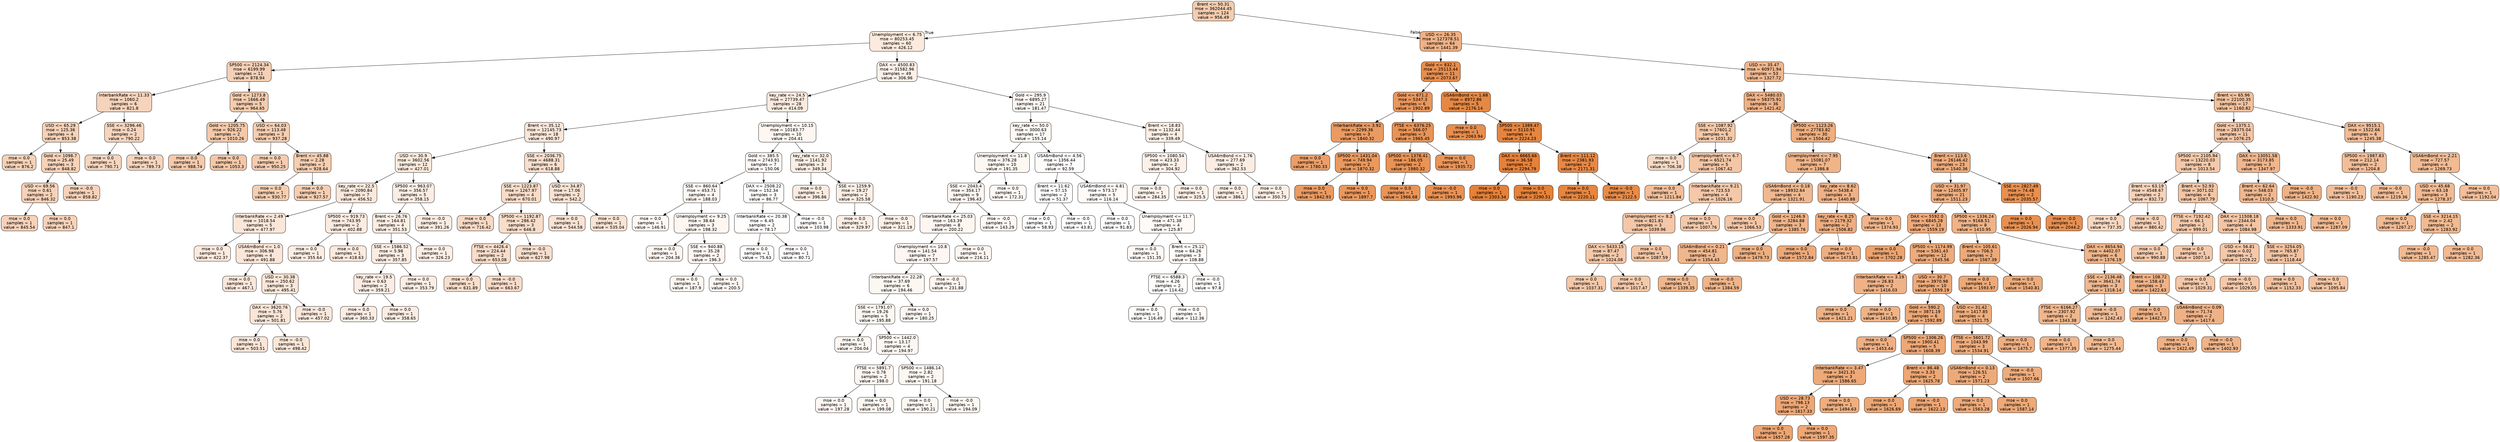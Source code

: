 digraph Tree {
node [shape=box, style="filled, rounded", color="black", fontname=helvetica] ;
edge [fontname=helvetica] ;
0 [label="Brent <= 50.31\nmse = 362044.45\nsamples = 124\nvalue = 956.49", fillcolor="#f4ccaf"] ;
1 [label="Unemployment <= 6.75\nmse = 80253.45\nsamples = 60\nvalue = 426.12", fillcolor="#fbeadd"] ;
0 -> 1 [labeldistance=2.5, labelangle=45, headlabel="True"] ;
2 [label="SP500 <= 2124.34\nmse = 6199.99\nsamples = 11\nvalue = 878.94", fillcolor="#f5d0b6"] ;
1 -> 2 ;
3 [label="InterbankRate <= 11.33\nmse = 1060.2\nsamples = 6\nvalue = 821.8", fillcolor="#f6d4bb"] ;
2 -> 3 ;
4 [label="USD <= 65.29\nmse = 125.36\nsamples = 4\nvalue = 853.38", fillcolor="#f6d2b8"] ;
3 -> 4 ;
5 [label="mse = 0.0\nsamples = 1\nvalue = 876.2", fillcolor="#f5d1b6"] ;
4 -> 5 ;
6 [label="Gold <= 1098.7\nmse = 25.49\nsamples = 3\nvalue = 848.82", fillcolor="#f6d2b8"] ;
4 -> 6 ;
7 [label="USD <= 69.56\nmse = 0.61\nsamples = 2\nvalue = 846.32", fillcolor="#f6d2b9"] ;
6 -> 7 ;
8 [label="mse = 0.0\nsamples = 1\nvalue = 845.54", fillcolor="#f6d2b9"] ;
7 -> 8 ;
9 [label="mse = 0.0\nsamples = 1\nvalue = 847.1", fillcolor="#f6d2b9"] ;
7 -> 9 ;
10 [label="mse = -0.0\nsamples = 1\nvalue = 858.82", fillcolor="#f6d2b8"] ;
6 -> 10 ;
11 [label="SSE <= 3296.46\nmse = 0.24\nsamples = 2\nvalue = 790.22", fillcolor="#f6d5be"] ;
3 -> 11 ;
12 [label="mse = 0.0\nsamples = 1\nvalue = 790.71", fillcolor="#f6d5be"] ;
11 -> 12 ;
13 [label="mse = 0.0\nsamples = 1\nvalue = 789.73", fillcolor="#f6d5be"] ;
11 -> 13 ;
14 [label="Gold <= 1273.8\nmse = 1666.49\nsamples = 5\nvalue = 964.65", fillcolor="#f4ccae"] ;
2 -> 14 ;
15 [label="Gold <= 1205.75\nmse = 926.22\nsamples = 2\nvalue = 1010.26", fillcolor="#f4c9aa"] ;
14 -> 15 ;
16 [label="mse = 0.0\nsamples = 1\nvalue = 988.74", fillcolor="#f4caac"] ;
15 -> 16 ;
17 [label="mse = 0.0\nsamples = 1\nvalue = 1053.3", fillcolor="#f3c7a7"] ;
15 -> 17 ;
18 [label="USD <= 64.03\nmse = 113.48\nsamples = 3\nvalue = 937.28", fillcolor="#f5cdb1"] ;
14 -> 18 ;
19 [label="mse = 0.0\nsamples = 1\nvalue = 950.25", fillcolor="#f5ccb0"] ;
18 -> 19 ;
20 [label="Brent <= 45.88\nmse = 2.28\nsamples = 2\nvalue = 928.64", fillcolor="#f5ceb1"] ;
18 -> 20 ;
21 [label="mse = 0.0\nsamples = 1\nvalue = 930.77", fillcolor="#f5ceb1"] ;
20 -> 21 ;
22 [label="mse = 0.0\nsamples = 1\nvalue = 927.57", fillcolor="#f5ceb2"] ;
20 -> 22 ;
23 [label="DAX <= 4500.83\nmse = 31582.96\nsamples = 49\nvalue = 306.96", fillcolor="#fcf0e8"] ;
1 -> 23 ;
24 [label="key_rate <= 24.5\nmse = 27739.47\nsamples = 28\nvalue = 414.09", fillcolor="#fbeadf"] ;
23 -> 24 ;
25 [label="Brent <= 35.12\nmse = 12145.73\nsamples = 18\nvalue = 490.97", fillcolor="#fae6d8"] ;
24 -> 25 ;
26 [label="USD <= 30.9\nmse = 3602.56\nsamples = 12\nvalue = 427.01", fillcolor="#fbeadd"] ;
25 -> 26 ;
27 [label="key_rate <= 22.5\nmse = 2090.84\nsamples = 7\nvalue = 456.52", fillcolor="#fae8db"] ;
26 -> 27 ;
28 [label="InterbankRate <= 2.49\nmse = 1018.54\nsamples = 5\nvalue = 477.97", fillcolor="#fae7d9"] ;
27 -> 28 ;
29 [label="mse = 0.0\nsamples = 1\nvalue = 422.37", fillcolor="#fbeade"] ;
28 -> 29 ;
30 [label="USA6mBond <= 1.0\nmse = 306.98\nsamples = 4\nvalue = 491.88", fillcolor="#fae6d8"] ;
28 -> 30 ;
31 [label="mse = 0.0\nsamples = 1\nvalue = 467.1", fillcolor="#fae7da"] ;
30 -> 31 ;
32 [label="USD <= 30.38\nmse = 250.62\nsamples = 3\nvalue = 495.41", fillcolor="#fae6d7"] ;
30 -> 32 ;
33 [label="DAX <= 3620.76\nmse = 5.76\nsamples = 2\nvalue = 501.81", fillcolor="#fae5d7"] ;
32 -> 33 ;
34 [label="mse = 0.0\nsamples = 1\nvalue = 503.51", fillcolor="#fae5d7"] ;
33 -> 34 ;
35 [label="mse = -0.0\nsamples = 1\nvalue = 498.42", fillcolor="#fae6d7"] ;
33 -> 35 ;
36 [label="mse = -0.0\nsamples = 1\nvalue = 457.02", fillcolor="#fae8db"] ;
32 -> 36 ;
37 [label="SP500 <= 919.73\nmse = 743.95\nsamples = 2\nvalue = 402.88", fillcolor="#fbebe0"] ;
27 -> 37 ;
38 [label="mse = 0.0\nsamples = 1\nvalue = 355.64", fillcolor="#fbeee4"] ;
37 -> 38 ;
39 [label="mse = 0.0\nsamples = 1\nvalue = 418.63", fillcolor="#fbeade"] ;
37 -> 39 ;
40 [label="SP500 <= 963.07\nmse = 356.57\nsamples = 5\nvalue = 358.15", fillcolor="#fbede3"] ;
26 -> 40 ;
41 [label="Brent <= 26.76\nmse = 164.81\nsamples = 4\nvalue = 351.53", fillcolor="#fbeee4"] ;
40 -> 41 ;
42 [label="SSE <= 1586.52\nmse = 5.98\nsamples = 3\nvalue = 357.85", fillcolor="#fbede3"] ;
41 -> 42 ;
43 [label="key_rate <= 19.5\nmse = 0.63\nsamples = 2\nvalue = 359.21", fillcolor="#fbede3"] ;
42 -> 43 ;
44 [label="mse = 0.0\nsamples = 1\nvalue = 360.33", fillcolor="#fbede3"] ;
43 -> 44 ;
45 [label="mse = 0.0\nsamples = 1\nvalue = 358.65", fillcolor="#fbede3"] ;
43 -> 45 ;
46 [label="mse = 0.0\nsamples = 1\nvalue = 353.79", fillcolor="#fbeee4"] ;
42 -> 46 ;
47 [label="mse = 0.0\nsamples = 1\nvalue = 326.23", fillcolor="#fcefe6"] ;
41 -> 47 ;
48 [label="mse = -0.0\nsamples = 1\nvalue = 391.26", fillcolor="#fbece1"] ;
40 -> 48 ;
49 [label="SSE <= 2036.75\nmse = 4688.31\nsamples = 6\nvalue = 618.88", fillcolor="#f8dfcd"] ;
25 -> 49 ;
50 [label="SSE <= 1223.87\nmse = 1267.97\nsamples = 4\nvalue = 670.01", fillcolor="#f8dcc8"] ;
49 -> 50 ;
51 [label="mse = 0.0\nsamples = 1\nvalue = 716.42", fillcolor="#f7d9c4"] ;
50 -> 51 ;
52 [label="SP500 <= 1192.87\nmse = 286.42\nsamples = 3\nvalue = 646.8", fillcolor="#f8ddca"] ;
50 -> 52 ;
53 [label="FTSE <= 4426.4\nmse = 224.44\nsamples = 2\nvalue = 653.08", fillcolor="#f8ddca"] ;
52 -> 53 ;
54 [label="mse = 0.0\nsamples = 1\nvalue = 631.89", fillcolor="#f8decb"] ;
53 -> 54 ;
55 [label="mse = -0.0\nsamples = 1\nvalue = 663.67", fillcolor="#f8dcc9"] ;
53 -> 55 ;
56 [label="mse = -0.0\nsamples = 1\nvalue = 627.98", fillcolor="#f8decc"] ;
52 -> 56 ;
57 [label="USD <= 34.87\nmse = 17.06\nsamples = 2\nvalue = 542.2", fillcolor="#f9e3d3"] ;
49 -> 57 ;
58 [label="mse = 0.0\nsamples = 1\nvalue = 544.58", fillcolor="#f9e3d3"] ;
57 -> 58 ;
59 [label="mse = 0.0\nsamples = 1\nvalue = 535.04", fillcolor="#f9e4d4"] ;
57 -> 59 ;
60 [label="Unemployment <= 10.15\nmse = 10183.77\nsamples = 10\nvalue = 204.41", fillcolor="#fdf6f1"] ;
24 -> 60 ;
61 [label="Gold <= 385.5\nmse = 2743.91\nsamples = 7\nvalue = 150.06", fillcolor="#fef9f6"] ;
60 -> 61 ;
62 [label="SSE <= 860.64\nmse = 453.71\nsamples = 4\nvalue = 188.03", fillcolor="#fdf7f2"] ;
61 -> 62 ;
63 [label="mse = 0.0\nsamples = 1\nvalue = 146.91", fillcolor="#fef9f6"] ;
62 -> 63 ;
64 [label="Unemployment <= 9.25\nmse = 38.64\nsamples = 3\nvalue = 198.32", fillcolor="#fdf6f1"] ;
62 -> 64 ;
65 [label="mse = 0.0\nsamples = 1\nvalue = 204.36", fillcolor="#fdf6f1"] ;
64 -> 65 ;
66 [label="SSE <= 940.88\nmse = 35.28\nsamples = 2\nvalue = 196.3", fillcolor="#fdf6f2"] ;
64 -> 66 ;
67 [label="mse = 0.0\nsamples = 1\nvalue = 187.9", fillcolor="#fdf7f2"] ;
66 -> 67 ;
68 [label="mse = 0.0\nsamples = 1\nvalue = 200.5", fillcolor="#fdf6f1"] ;
66 -> 68 ;
69 [label="DAX <= 2508.22\nmse = 152.34\nsamples = 3\nvalue = 86.77", fillcolor="#fffdfb"] ;
61 -> 69 ;
70 [label="InterbankRate <= 20.38\nmse = 6.45\nsamples = 2\nvalue = 78.17", fillcolor="#fffdfc"] ;
69 -> 70 ;
71 [label="mse = 0.0\nsamples = 1\nvalue = 75.63", fillcolor="#fffdfc"] ;
70 -> 71 ;
72 [label="mse = 0.0\nsamples = 1\nvalue = 80.71", fillcolor="#fffdfc"] ;
70 -> 72 ;
73 [label="mse = -0.0\nsamples = 1\nvalue = 103.98", fillcolor="#fefcfa"] ;
69 -> 73 ;
74 [label="key_rate <= 32.0\nmse = 1141.92\nsamples = 3\nvalue = 349.34", fillcolor="#fbeee4"] ;
60 -> 74 ;
75 [label="mse = 0.0\nsamples = 1\nvalue = 396.86", fillcolor="#fbebe0"] ;
74 -> 75 ;
76 [label="SSE <= 1259.9\nmse = 19.27\nsamples = 2\nvalue = 325.58", fillcolor="#fcefe6"] ;
74 -> 76 ;
77 [label="mse = 0.0\nsamples = 1\nvalue = 329.97", fillcolor="#fcefe6"] ;
76 -> 77 ;
78 [label="mse = -0.0\nsamples = 1\nvalue = 321.19", fillcolor="#fcf0e7"] ;
76 -> 78 ;
79 [label="Gold <= 295.9\nmse = 6895.27\nsamples = 21\nvalue = 181.47", fillcolor="#fdf7f3"] ;
23 -> 79 ;
80 [label="key_rate <= 50.0\nmse = 3000.63\nsamples = 17\nvalue = 155.14", fillcolor="#fef9f5"] ;
79 -> 80 ;
81 [label="Unemployment <= 11.8\nmse = 376.28\nsamples = 10\nvalue = 191.35", fillcolor="#fdf7f2"] ;
80 -> 81 ;
82 [label="SSE <= 2043.4\nmse = 354.17\nsamples = 9\nvalue = 196.43", fillcolor="#fdf6f2"] ;
81 -> 82 ;
83 [label="InterbankRate <= 25.03\nmse = 163.39\nsamples = 8\nvalue = 200.22", fillcolor="#fdf6f1"] ;
82 -> 83 ;
84 [label="Unemployment <= 10.8\nmse = 141.54\nsamples = 7\nvalue = 197.57", fillcolor="#fdf6f2"] ;
83 -> 84 ;
85 [label="InterbankRate <= 22.28\nmse = 37.69\nsamples = 6\nvalue = 194.46", fillcolor="#fdf7f2"] ;
84 -> 85 ;
86 [label="SSE <= 1791.07\nmse = 19.26\nsamples = 5\nvalue = 195.88", fillcolor="#fdf7f2"] ;
85 -> 86 ;
87 [label="mse = 0.0\nsamples = 1\nvalue = 204.04", fillcolor="#fdf6f1"] ;
86 -> 87 ;
88 [label="SP500 <= 1442.0\nmse = 13.17\nsamples = 4\nvalue = 194.97", fillcolor="#fdf7f2"] ;
86 -> 88 ;
89 [label="FTSE <= 5891.7\nmse = 0.78\nsamples = 2\nvalue = 198.0", fillcolor="#fdf6f1"] ;
88 -> 89 ;
90 [label="mse = 0.0\nsamples = 1\nvalue = 197.28", fillcolor="#fdf6f2"] ;
89 -> 90 ;
91 [label="mse = 0.0\nsamples = 1\nvalue = 199.08", fillcolor="#fdf6f1"] ;
89 -> 91 ;
92 [label="SP500 <= 1486.14\nmse = 2.82\nsamples = 2\nvalue = 191.18", fillcolor="#fdf7f2"] ;
88 -> 92 ;
93 [label="mse = 0.0\nsamples = 1\nvalue = 190.21", fillcolor="#fdf7f2"] ;
92 -> 93 ;
94 [label="mse = -0.0\nsamples = 1\nvalue = 194.09", fillcolor="#fdf7f2"] ;
92 -> 94 ;
95 [label="mse = 0.0\nsamples = 1\nvalue = 180.25", fillcolor="#fdf7f3"] ;
85 -> 95 ;
96 [label="mse = -0.0\nsamples = 1\nvalue = 231.88", fillcolor="#fdf5ef"] ;
84 -> 96 ;
97 [label="mse = 0.0\nsamples = 1\nvalue = 216.11", fillcolor="#fdf5f0"] ;
83 -> 97 ;
98 [label="mse = -0.0\nsamples = 1\nvalue = 143.29", fillcolor="#fef9f6"] ;
82 -> 98 ;
99 [label="mse = 0.0\nsamples = 1\nvalue = 172.31", fillcolor="#fef8f4"] ;
81 -> 99 ;
100 [label="USA6mBond <= 4.56\nmse = 1356.44\nsamples = 7\nvalue = 92.59", fillcolor="#fefcfb"] ;
80 -> 100 ;
101 [label="Brent <= 11.62\nmse = 57.15\nsamples = 2\nvalue = 51.37", fillcolor="#fffffe"] ;
100 -> 101 ;
102 [label="mse = 0.0\nsamples = 1\nvalue = 58.93", fillcolor="#fffefe"] ;
101 -> 102 ;
103 [label="mse = -0.0\nsamples = 1\nvalue = 43.81", fillcolor="#ffffff"] ;
101 -> 103 ;
104 [label="USA6mBond <= 4.81\nmse = 573.17\nsamples = 5\nvalue = 116.14", fillcolor="#fefbf9"] ;
100 -> 104 ;
105 [label="mse = 0.0\nsamples = 1\nvalue = 91.83", fillcolor="#fefcfb"] ;
104 -> 105 ;
106 [label="Unemployment <= 11.7\nmse = 471.38\nsamples = 4\nvalue = 125.87", fillcolor="#fefaf8"] ;
104 -> 106 ;
107 [label="mse = 0.0\nsamples = 1\nvalue = 151.35", fillcolor="#fef9f6"] ;
106 -> 107 ;
108 [label="Brent <= 25.12\nmse = 64.26\nsamples = 3\nvalue = 108.88", fillcolor="#fefbf9"] ;
106 -> 108 ;
109 [label="FTSE <= 6588.3\nmse = 4.26\nsamples = 2\nvalue = 114.42", fillcolor="#fefbf9"] ;
108 -> 109 ;
110 [label="mse = 0.0\nsamples = 1\nvalue = 116.49", fillcolor="#fefbf9"] ;
109 -> 110 ;
111 [label="mse = 0.0\nsamples = 1\nvalue = 112.36", fillcolor="#fefbf9"] ;
109 -> 111 ;
112 [label="mse = -0.0\nsamples = 1\nvalue = 97.8", fillcolor="#fefcfa"] ;
108 -> 112 ;
113 [label="Brent <= 18.83\nmse = 1132.44\nsamples = 4\nvalue = 339.49", fillcolor="#fcefe5"] ;
79 -> 113 ;
114 [label="SP500 <= 1080.54\nmse = 423.33\nsamples = 2\nvalue = 304.92", fillcolor="#fcf0e8"] ;
113 -> 114 ;
115 [label="mse = 0.0\nsamples = 1\nvalue = 284.35", fillcolor="#fcf2ea"] ;
114 -> 115 ;
116 [label="mse = 0.0\nsamples = 1\nvalue = 325.5", fillcolor="#fcefe6"] ;
114 -> 116 ;
117 [label="USA6mBond <= 1.76\nmse = 277.69\nsamples = 2\nvalue = 362.53", fillcolor="#fbede3"] ;
113 -> 117 ;
118 [label="mse = 0.0\nsamples = 1\nvalue = 386.1", fillcolor="#fbece1"] ;
117 -> 118 ;
119 [label="mse = 0.0\nsamples = 1\nvalue = 350.75", fillcolor="#fbeee4"] ;
117 -> 119 ;
120 [label="USD <= 26.35\nmse = 127378.51\nsamples = 64\nvalue = 1441.39", fillcolor="#efb185"] ;
0 -> 120 [labeldistance=2.5, labelangle=-45, headlabel="False"] ;
121 [label="Gold <= 832.1\nmse = 25113.44\nsamples = 11\nvalue = 2073.67", fillcolor="#e88e4d"] ;
120 -> 121 ;
122 [label="Gold <= 671.2\nmse = 5347.3\nsamples = 6\nvalue = 1902.89", fillcolor="#ea975c"] ;
121 -> 122 ;
123 [label="InterbankRate <= 3.92\nmse = 2299.36\nsamples = 3\nvalue = 1840.32", fillcolor="#ea9b62"] ;
122 -> 123 ;
124 [label="mse = 0.0\nsamples = 1\nvalue = 1780.33", fillcolor="#eb9e67"] ;
123 -> 124 ;
125 [label="SP500 <= 1431.04\nmse = 749.94\nsamples = 2\nvalue = 1870.32", fillcolor="#ea995f"] ;
123 -> 125 ;
126 [label="mse = 0.0\nsamples = 1\nvalue = 1842.93", fillcolor="#ea9b61"] ;
125 -> 126 ;
127 [label="mse = 0.0\nsamples = 1\nvalue = 1897.7", fillcolor="#ea985d"] ;
125 -> 127 ;
128 [label="FTSE <= 6376.25\nmse = 566.07\nsamples = 3\nvalue = 1965.45", fillcolor="#e99457"] ;
122 -> 128 ;
129 [label="SP500 <= 1378.41\nmse = 186.05\nsamples = 2\nvalue = 1980.32", fillcolor="#e99355"] ;
128 -> 129 ;
130 [label="mse = 0.0\nsamples = 1\nvalue = 1966.68", fillcolor="#e99457"] ;
129 -> 130 ;
131 [label="mse = -0.0\nsamples = 1\nvalue = 1993.96", fillcolor="#e99254"] ;
129 -> 131 ;
132 [label="mse = 0.0\nsamples = 1\nvalue = 1935.72", fillcolor="#e99559"] ;
128 -> 132 ;
133 [label="USA6mBond <= 1.68\nmse = 8972.86\nsamples = 5\nvalue = 2176.14", fillcolor="#e68844"] ;
121 -> 133 ;
134 [label="mse = 0.0\nsamples = 1\nvalue = 2063.94", fillcolor="#e88e4e"] ;
133 -> 134 ;
135 [label="SP500 <= 1389.47\nmse = 5110.91\nsamples = 4\nvalue = 2224.23", fillcolor="#e68540"] ;
133 -> 135 ;
136 [label="DAX <= 6665.66\nmse = 36.58\nsamples = 2\nvalue = 2294.79", fillcolor="#e5813a"] ;
135 -> 136 ;
137 [label="mse = 0.0\nsamples = 1\nvalue = 2303.34", fillcolor="#e58139"] ;
136 -> 137 ;
138 [label="mse = 0.0\nsamples = 1\nvalue = 2290.51", fillcolor="#e5823a"] ;
136 -> 138 ;
139 [label="Brent <= 111.12\nmse = 2381.93\nsamples = 2\nvalue = 2171.31", fillcolor="#e78845"] ;
135 -> 139 ;
140 [label="mse = 0.0\nsamples = 1\nvalue = 2220.11", fillcolor="#e68640"] ;
139 -> 140 ;
141 [label="mse = -0.0\nsamples = 1\nvalue = 2122.5", fillcolor="#e78b49"] ;
139 -> 141 ;
142 [label="USD <= 35.47\nmse = 60971.94\nsamples = 53\nvalue = 1327.72", fillcolor="#f0b78e"] ;
120 -> 142 ;
143 [label="DAX <= 5480.03\nmse = 58375.91\nsamples = 36\nvalue = 1421.42", fillcolor="#efb286"] ;
142 -> 143 ;
144 [label="SSE <= 1087.92\nmse = 17601.2\nsamples = 6\nvalue = 1031.32", fillcolor="#f4c8a8"] ;
143 -> 144 ;
145 [label="mse = 0.0\nsamples = 1\nvalue = 706.38", fillcolor="#f7dac5"] ;
144 -> 145 ;
146 [label="Unemployment <= 6.7\nmse = 6521.74\nsamples = 5\nvalue = 1067.42", fillcolor="#f3c6a5"] ;
144 -> 146 ;
147 [label="mse = 0.0\nsamples = 1\nvalue = 1211.84", fillcolor="#f2be99"] ;
146 -> 147 ;
148 [label="InterbankRate <= 9.21\nmse = 723.53\nsamples = 4\nvalue = 1026.16", fillcolor="#f4c8a9"] ;
146 -> 148 ;
149 [label="Unemployment <= 8.2\nmse = 821.81\nsamples = 3\nvalue = 1039.96", fillcolor="#f4c7a8"] ;
148 -> 149 ;
150 [label="DAX <= 5433.15\nmse = 87.47\nsamples = 2\nvalue = 1024.08", fillcolor="#f4c8a9"] ;
149 -> 150 ;
151 [label="mse = 0.0\nsamples = 1\nvalue = 1037.31", fillcolor="#f4c8a8"] ;
150 -> 151 ;
152 [label="mse = 0.0\nsamples = 1\nvalue = 1017.47", fillcolor="#f4c9aa"] ;
150 -> 152 ;
153 [label="mse = 0.0\nsamples = 1\nvalue = 1087.59", fillcolor="#f3c5a4"] ;
149 -> 153 ;
154 [label="mse = 0.0\nsamples = 1\nvalue = 1007.76", fillcolor="#f4c9ab"] ;
148 -> 154 ;
155 [label="SP500 <= 1123.26\nmse = 27783.82\nsamples = 30\nvalue = 1504.42", fillcolor="#eeae7f"] ;
143 -> 155 ;
156 [label="Unemployment <= 7.95\nmse = 15081.07\nsamples = 7\nvalue = 1386.8", fillcolor="#f0b489"] ;
155 -> 156 ;
157 [label="USA6mBond <= 0.18\nmse = 18932.64\nsamples = 4\nvalue = 1321.91", fillcolor="#f0b88f"] ;
156 -> 157 ;
158 [label="mse = 0.0\nsamples = 1\nvalue = 1066.53", fillcolor="#f3c6a5"] ;
157 -> 158 ;
159 [label="Gold <= 1246.9\nmse = 3284.88\nsamples = 3\nvalue = 1385.76", fillcolor="#f0b489"] ;
157 -> 159 ;
160 [label="USA6mBond <= 0.21\nmse = 454.81\nsamples = 2\nvalue = 1354.43", fillcolor="#f0b68c"] ;
159 -> 160 ;
161 [label="mse = 0.0\nsamples = 1\nvalue = 1339.35", fillcolor="#f0b78d"] ;
160 -> 161 ;
162 [label="mse = -0.0\nsamples = 1\nvalue = 1384.59", fillcolor="#f0b48a"] ;
160 -> 162 ;
163 [label="mse = 0.0\nsamples = 1\nvalue = 1479.73", fillcolor="#eeaf81"] ;
159 -> 163 ;
164 [label="key_rate <= 8.62\nmse = 5438.4\nsamples = 3\nvalue = 1440.88", fillcolor="#efb185"] ;
156 -> 164 ;
165 [label="key_rate <= 8.25\nmse = 2179.32\nsamples = 2\nvalue = 1506.82", fillcolor="#eead7f"] ;
164 -> 165 ;
166 [label="mse = 0.0\nsamples = 1\nvalue = 1572.84", fillcolor="#edaa79"] ;
165 -> 166 ;
167 [label="mse = 0.0\nsamples = 1\nvalue = 1473.81", fillcolor="#efaf82"] ;
165 -> 167 ;
168 [label="mse = 0.0\nsamples = 1\nvalue = 1374.93", fillcolor="#f0b58a"] ;
164 -> 168 ;
169 [label="Brent <= 113.6\nmse = 26146.42\nsamples = 23\nvalue = 1540.36", fillcolor="#eeac7c"] ;
155 -> 169 ;
170 [label="USD <= 31.97\nmse = 12405.97\nsamples = 21\nvalue = 1511.23", fillcolor="#eead7e"] ;
169 -> 170 ;
171 [label="DAX <= 5592.0\nmse = 6845.28\nsamples = 13\nvalue = 1559.19", fillcolor="#eeaa7a"] ;
170 -> 171 ;
172 [label="mse = 0.0\nsamples = 1\nvalue = 1702.28", fillcolor="#eca36e"] ;
171 -> 172 ;
173 [label="SP500 <= 1174.99\nmse = 5361.43\nsamples = 12\nvalue = 1545.56", fillcolor="#eeab7b"] ;
171 -> 173 ;
174 [label="InterbankRate <= 3.19\nmse = 26.83\nsamples = 2\nvalue = 1416.03", fillcolor="#efb287"] ;
173 -> 174 ;
175 [label="mse = 0.0\nsamples = 1\nvalue = 1421.21", fillcolor="#efb286"] ;
174 -> 175 ;
176 [label="mse = 0.0\nsamples = 1\nvalue = 1410.85", fillcolor="#efb387"] ;
174 -> 176 ;
177 [label="USD <= 30.7\nmse = 3970.98\nsamples = 10\nvalue = 1559.19", fillcolor="#eeaa7a"] ;
173 -> 177 ;
178 [label="Gold <= 590.2\nmse = 3871.19\nsamples = 6\nvalue = 1592.89", fillcolor="#eda977"] ;
177 -> 178 ;
179 [label="mse = 0.0\nsamples = 1\nvalue = 1453.44", fillcolor="#efb083"] ;
178 -> 179 ;
180 [label="SP500 <= 1306.26\nmse = 1900.41\nsamples = 5\nvalue = 1608.39", fillcolor="#eda876"] ;
178 -> 180 ;
181 [label="InterbankRate <= 3.47\nmse = 3421.31\nsamples = 3\nvalue = 1586.65", fillcolor="#eda978"] ;
180 -> 181 ;
182 [label="USD <= 28.73\nmse = 798.13\nsamples = 2\nvalue = 1617.33", fillcolor="#eda775"] ;
181 -> 182 ;
183 [label="mse = 0.0\nsamples = 1\nvalue = 1657.28", fillcolor="#eca572"] ;
182 -> 183 ;
184 [label="mse = 0.0\nsamples = 1\nvalue = 1597.35", fillcolor="#eda877"] ;
182 -> 184 ;
185 [label="mse = 0.0\nsamples = 1\nvalue = 1494.63", fillcolor="#eeae80"] ;
181 -> 185 ;
186 [label="Brent <= 86.48\nmse = 3.33\nsamples = 2\nvalue = 1625.78", fillcolor="#eda774"] ;
180 -> 186 ;
187 [label="mse = 0.0\nsamples = 1\nvalue = 1626.69", fillcolor="#eda774"] ;
186 -> 187 ;
188 [label="mse = -0.0\nsamples = 1\nvalue = 1622.13", fillcolor="#eda775"] ;
186 -> 188 ;
189 [label="USD <= 31.42\nmse = 1417.85\nsamples = 4\nvalue = 1521.75", fillcolor="#eead7d"] ;
177 -> 189 ;
190 [label="FTSE <= 5601.72\nmse = 1043.99\nsamples = 3\nvalue = 1534.91", fillcolor="#eeac7c"] ;
189 -> 190 ;
191 [label="USA6mBond <= 0.13\nmse = 126.51\nsamples = 2\nvalue = 1571.23", fillcolor="#edaa79"] ;
190 -> 191 ;
192 [label="mse = 0.0\nsamples = 1\nvalue = 1563.28", fillcolor="#eeaa7a"] ;
191 -> 192 ;
193 [label="mse = 0.0\nsamples = 1\nvalue = 1587.14", fillcolor="#eda978"] ;
191 -> 193 ;
194 [label="mse = -0.0\nsamples = 1\nvalue = 1507.66", fillcolor="#eead7f"] ;
190 -> 194 ;
195 [label="mse = 0.0\nsamples = 1\nvalue = 1475.7", fillcolor="#efaf82"] ;
189 -> 195 ;
196 [label="SP500 <= 1336.24\nmse = 9168.51\nsamples = 8\nvalue = 1410.95", fillcolor="#efb387"] ;
170 -> 196 ;
197 [label="Brent <= 105.61\nmse = 706.5\nsamples = 2\nvalue = 1567.39", fillcolor="#edaa79"] ;
196 -> 197 ;
198 [label="mse = 0.0\nsamples = 1\nvalue = 1593.97", fillcolor="#eda977"] ;
197 -> 198 ;
199 [label="mse = 0.0\nsamples = 1\nvalue = 1540.81", fillcolor="#eeac7c"] ;
197 -> 199 ;
200 [label="DAX <= 8654.94\nmse = 4402.07\nsamples = 6\nvalue = 1376.19", fillcolor="#f0b58a"] ;
196 -> 200 ;
201 [label="SSE <= 2136.48\nmse = 3641.74\nsamples = 3\nvalue = 1318.14", fillcolor="#f0b88f"] ;
200 -> 201 ;
202 [label="FTSE <= 6166.27\nmse = 2307.92\nsamples = 2\nvalue = 1343.38", fillcolor="#f0b78d"] ;
201 -> 202 ;
203 [label="mse = 0.0\nsamples = 1\nvalue = 1377.35", fillcolor="#f0b58a"] ;
202 -> 203 ;
204 [label="mse = 0.0\nsamples = 1\nvalue = 1275.44", fillcolor="#f1ba93"] ;
202 -> 204 ;
205 [label="mse = -0.0\nsamples = 1\nvalue = 1242.43", fillcolor="#f1bc96"] ;
201 -> 205 ;
206 [label="Brent <= 108.72\nmse = 158.43\nsamples = 3\nvalue = 1422.63", fillcolor="#efb286"] ;
200 -> 206 ;
207 [label="mse = 0.0\nsamples = 1\nvalue = 1442.73", fillcolor="#efb184"] ;
206 -> 207 ;
208 [label="USA6mBond <= 0.09\nmse = 71.74\nsamples = 2\nvalue = 1417.6", fillcolor="#efb287"] ;
206 -> 208 ;
209 [label="mse = 0.0\nsamples = 1\nvalue = 1422.49", fillcolor="#efb286"] ;
208 -> 209 ;
210 [label="mse = -0.0\nsamples = 1\nvalue = 1402.93", fillcolor="#efb388"] ;
208 -> 210 ;
211 [label="SSE <= 2827.49\nmse = 74.48\nsamples = 2\nvalue = 2035.57", fillcolor="#e89050"] ;
169 -> 211 ;
212 [label="mse = 0.0\nsamples = 1\nvalue = 2026.94", fillcolor="#e89051"] ;
211 -> 212 ;
213 [label="mse = -0.0\nsamples = 1\nvalue = 2044.2", fillcolor="#e88f50"] ;
211 -> 213 ;
214 [label="Brent <= 65.96\nmse = 22100.35\nsamples = 17\nvalue = 1160.82", fillcolor="#f2c19d"] ;
142 -> 214 ;
215 [label="Gold <= 1375.1\nmse = 28375.04\nsamples = 11\nvalue = 1076.25", fillcolor="#f3c5a5"] ;
214 -> 215 ;
216 [label="SP500 <= 2105.94\nmse = 13220.03\nsamples = 8\nvalue = 1013.54", fillcolor="#f4c9aa"] ;
215 -> 216 ;
217 [label="Brent <= 63.19\nmse = 4548.67\nsamples = 2\nvalue = 832.73", fillcolor="#f6d3ba"] ;
216 -> 217 ;
218 [label="mse = 0.0\nsamples = 1\nvalue = 737.35", fillcolor="#f7d8c2"] ;
217 -> 218 ;
219 [label="mse = -0.0\nsamples = 1\nvalue = 880.42", fillcolor="#f5d0b6"] ;
217 -> 219 ;
220 [label="Brent <= 52.93\nmse = 3071.02\nsamples = 6\nvalue = 1067.79", fillcolor="#f3c6a5"] ;
216 -> 220 ;
221 [label="FTSE <= 7192.42\nmse = 66.1\nsamples = 2\nvalue = 999.01", fillcolor="#f4caab"] ;
220 -> 221 ;
222 [label="mse = 0.0\nsamples = 1\nvalue = 990.88", fillcolor="#f4caac"] ;
221 -> 222 ;
223 [label="mse = 0.0\nsamples = 1\nvalue = 1007.14", fillcolor="#f4c9ab"] ;
221 -> 223 ;
224 [label="DAX <= 11508.18\nmse = 2344.04\nsamples = 4\nvalue = 1084.98", fillcolor="#f3c5a4"] ;
220 -> 224 ;
225 [label="USD <= 56.81\nmse = 0.02\nsamples = 2\nvalue = 1029.22", fillcolor="#f4c8a9"] ;
224 -> 225 ;
226 [label="mse = 0.0\nsamples = 1\nvalue = 1029.31", fillcolor="#f4c8a9"] ;
225 -> 226 ;
227 [label="mse = -0.0\nsamples = 1\nvalue = 1029.05", fillcolor="#f4c8a9"] ;
225 -> 227 ;
228 [label="SSE <= 3254.05\nmse = 765.87\nsamples = 2\nvalue = 1118.44", fillcolor="#f3c3a1"] ;
224 -> 228 ;
229 [label="mse = 0.0\nsamples = 1\nvalue = 1152.33", fillcolor="#f2c19e"] ;
228 -> 229 ;
230 [label="mse = 0.0\nsamples = 1\nvalue = 1095.84", fillcolor="#f3c4a3"] ;
228 -> 230 ;
231 [label="DAX <= 13051.58\nmse = 3173.85\nsamples = 3\nvalue = 1347.97", fillcolor="#f0b68d"] ;
215 -> 231 ;
232 [label="Brent <= 62.64\nmse = 548.03\nsamples = 2\nvalue = 1310.5", fillcolor="#f0b890"] ;
231 -> 232 ;
233 [label="mse = 0.0\nsamples = 1\nvalue = 1333.91", fillcolor="#f0b78e"] ;
232 -> 233 ;
234 [label="mse = 0.0\nsamples = 1\nvalue = 1287.09", fillcolor="#f1ba92"] ;
232 -> 234 ;
235 [label="mse = -0.0\nsamples = 1\nvalue = 1422.92", fillcolor="#efb286"] ;
231 -> 235 ;
236 [label="DAX <= 9515.1\nmse = 1522.66\nsamples = 6\nvalue = 1245.38", fillcolor="#f1bc96"] ;
214 -> 236 ;
237 [label="SP500 <= 1987.83\nmse = 212.14\nsamples = 2\nvalue = 1204.8", fillcolor="#f2be99"] ;
236 -> 237 ;
238 [label="mse = -0.0\nsamples = 1\nvalue = 1190.23", fillcolor="#f2bf9b"] ;
237 -> 238 ;
239 [label="mse = -0.0\nsamples = 1\nvalue = 1219.36", fillcolor="#f1bd98"] ;
237 -> 239 ;
240 [label="USA6mBond <= 2.21\nmse = 727.57\nsamples = 4\nvalue = 1269.73", fillcolor="#f1bb94"] ;
236 -> 240 ;
241 [label="USD <= 45.68\nmse = 63.18\nsamples = 3\nvalue = 1278.37", fillcolor="#f1ba93"] ;
240 -> 241 ;
242 [label="mse = 0.0\nsamples = 1\nvalue = 1267.27", fillcolor="#f1bb94"] ;
241 -> 242 ;
243 [label="SSE <= 3214.15\nmse = 2.42\nsamples = 2\nvalue = 1283.92", fillcolor="#f1ba92"] ;
241 -> 243 ;
244 [label="mse = -0.0\nsamples = 1\nvalue = 1285.47", fillcolor="#f1ba92"] ;
243 -> 244 ;
245 [label="mse = 0.0\nsamples = 1\nvalue = 1282.36", fillcolor="#f1ba92"] ;
243 -> 245 ;
246 [label="mse = 0.0\nsamples = 1\nvalue = 1192.04", fillcolor="#f2bf9a"] ;
240 -> 246 ;
}